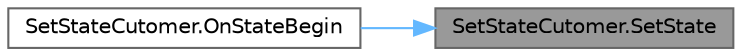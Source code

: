 digraph "SetStateCutomer.SetState"
{
 // LATEX_PDF_SIZE
  bgcolor="transparent";
  edge [fontname=Helvetica,fontsize=10,labelfontname=Helvetica,labelfontsize=10];
  node [fontname=Helvetica,fontsize=10,shape=box,height=0.2,width=0.4];
  rankdir="RL";
  Node1 [id="Node000001",label="SetStateCutomer.SetState",height=0.2,width=0.4,color="gray40", fillcolor="grey60", style="filled", fontcolor="black",tooltip=" "];
  Node1 -> Node2 [id="edge1_Node000001_Node000002",dir="back",color="steelblue1",style="solid",tooltip=" "];
  Node2 [id="Node000002",label="SetStateCutomer.OnStateBegin",height=0.2,width=0.4,color="grey40", fillcolor="white", style="filled",URL="$class_set_state_cutomer.html#a7feaa7ab77076e8e7635a93fd21d3838",tooltip=" "];
}
